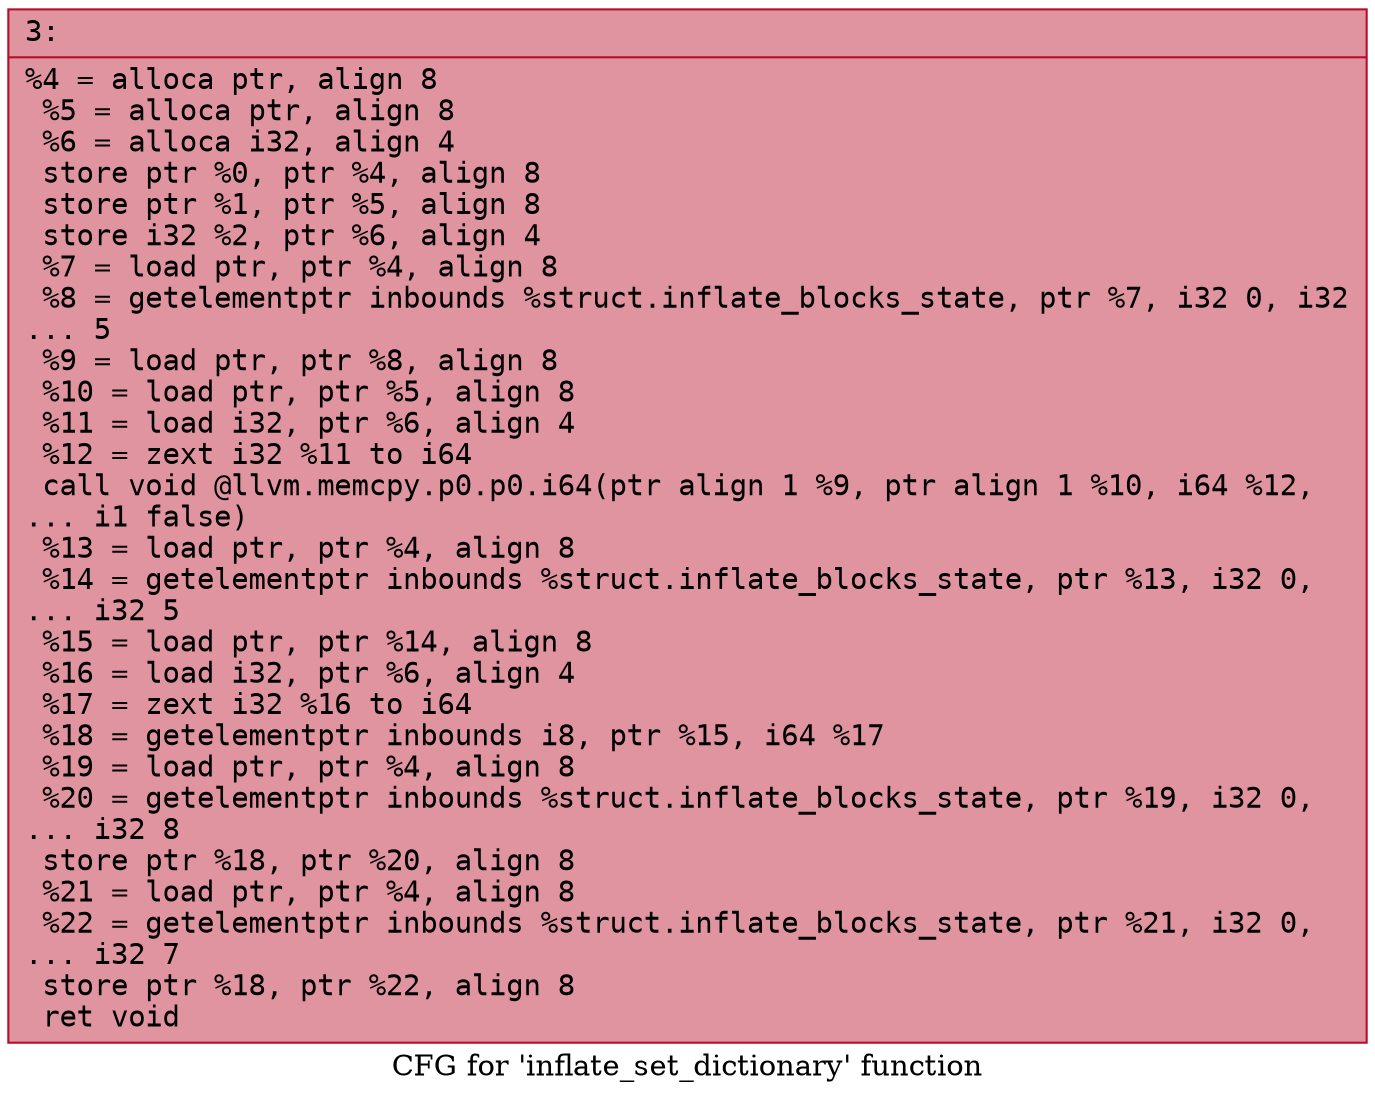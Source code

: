 digraph "CFG for 'inflate_set_dictionary' function" {
	label="CFG for 'inflate_set_dictionary' function";

	Node0x6000005ff980 [shape=record,color="#b70d28ff", style=filled, fillcolor="#b70d2870" fontname="Courier",label="{3:\l|  %4 = alloca ptr, align 8\l  %5 = alloca ptr, align 8\l  %6 = alloca i32, align 4\l  store ptr %0, ptr %4, align 8\l  store ptr %1, ptr %5, align 8\l  store i32 %2, ptr %6, align 4\l  %7 = load ptr, ptr %4, align 8\l  %8 = getelementptr inbounds %struct.inflate_blocks_state, ptr %7, i32 0, i32\l... 5\l  %9 = load ptr, ptr %8, align 8\l  %10 = load ptr, ptr %5, align 8\l  %11 = load i32, ptr %6, align 4\l  %12 = zext i32 %11 to i64\l  call void @llvm.memcpy.p0.p0.i64(ptr align 1 %9, ptr align 1 %10, i64 %12,\l... i1 false)\l  %13 = load ptr, ptr %4, align 8\l  %14 = getelementptr inbounds %struct.inflate_blocks_state, ptr %13, i32 0,\l... i32 5\l  %15 = load ptr, ptr %14, align 8\l  %16 = load i32, ptr %6, align 4\l  %17 = zext i32 %16 to i64\l  %18 = getelementptr inbounds i8, ptr %15, i64 %17\l  %19 = load ptr, ptr %4, align 8\l  %20 = getelementptr inbounds %struct.inflate_blocks_state, ptr %19, i32 0,\l... i32 8\l  store ptr %18, ptr %20, align 8\l  %21 = load ptr, ptr %4, align 8\l  %22 = getelementptr inbounds %struct.inflate_blocks_state, ptr %21, i32 0,\l... i32 7\l  store ptr %18, ptr %22, align 8\l  ret void\l}"];
}
